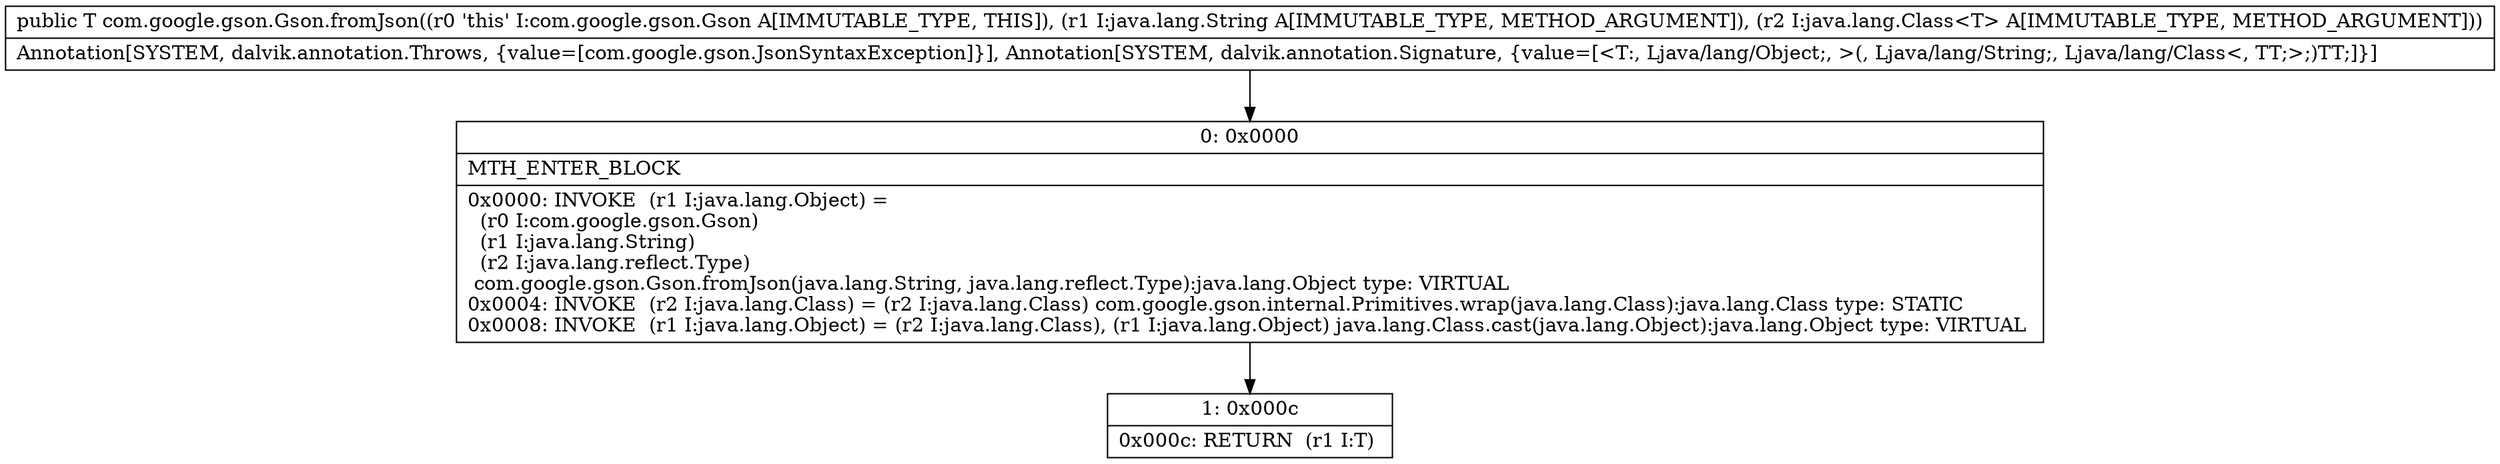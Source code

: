 digraph "CFG forcom.google.gson.Gson.fromJson(Ljava\/lang\/String;Ljava\/lang\/Class;)Ljava\/lang\/Object;" {
Node_0 [shape=record,label="{0\:\ 0x0000|MTH_ENTER_BLOCK\l|0x0000: INVOKE  (r1 I:java.lang.Object) = \l  (r0 I:com.google.gson.Gson)\l  (r1 I:java.lang.String)\l  (r2 I:java.lang.reflect.Type)\l com.google.gson.Gson.fromJson(java.lang.String, java.lang.reflect.Type):java.lang.Object type: VIRTUAL \l0x0004: INVOKE  (r2 I:java.lang.Class) = (r2 I:java.lang.Class) com.google.gson.internal.Primitives.wrap(java.lang.Class):java.lang.Class type: STATIC \l0x0008: INVOKE  (r1 I:java.lang.Object) = (r2 I:java.lang.Class), (r1 I:java.lang.Object) java.lang.Class.cast(java.lang.Object):java.lang.Object type: VIRTUAL \l}"];
Node_1 [shape=record,label="{1\:\ 0x000c|0x000c: RETURN  (r1 I:T) \l}"];
MethodNode[shape=record,label="{public T com.google.gson.Gson.fromJson((r0 'this' I:com.google.gson.Gson A[IMMUTABLE_TYPE, THIS]), (r1 I:java.lang.String A[IMMUTABLE_TYPE, METHOD_ARGUMENT]), (r2 I:java.lang.Class\<T\> A[IMMUTABLE_TYPE, METHOD_ARGUMENT]))  | Annotation[SYSTEM, dalvik.annotation.Throws, \{value=[com.google.gson.JsonSyntaxException]\}], Annotation[SYSTEM, dalvik.annotation.Signature, \{value=[\<T:, Ljava\/lang\/Object;, \>(, Ljava\/lang\/String;, Ljava\/lang\/Class\<, TT;\>;)TT;]\}]\l}"];
MethodNode -> Node_0;
Node_0 -> Node_1;
}

